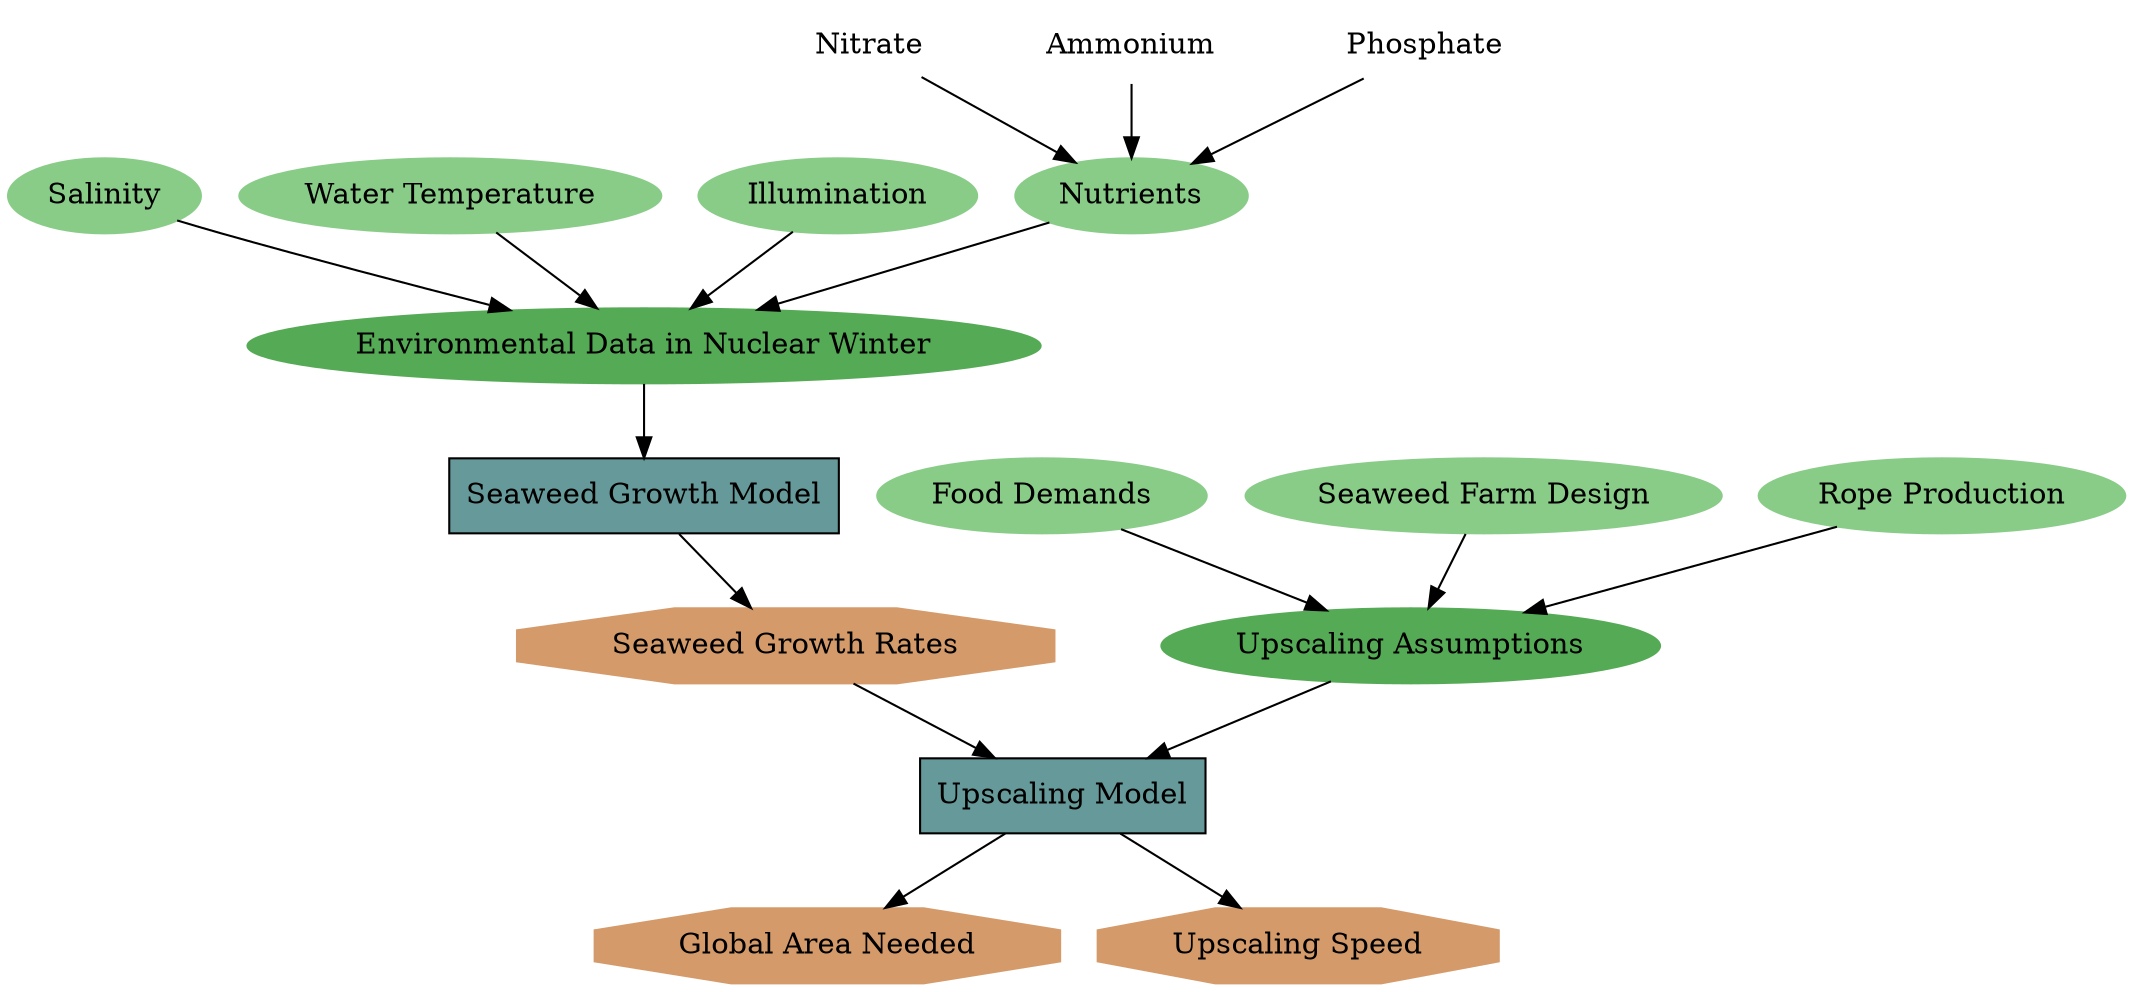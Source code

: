 digraph ModelOverview{
    // Inputs for the model
    salinity [label="Salinity", style="filled", color="#88CC88"];
    temperature [label="Water Temperature", style="filled", color="#88CC88"];
    illumination [label="Illumination", style="filled", color="#88CC88"];
    nutrients [label="Nutrients", style="filled", color="#88CC88"];
    // link nutrients
    nitrate [label="Nitrate",style="filled", color="white"];
    ammonium [label="Ammonium",style="filled", color="white"];
    phosphate [label="Phosphate",style="filled", color="white"];
    // link nutrients to nutrients
    nitrate -> nutrients
    ammonium -> nutrients
    phosphate -> nutrients

    env_data [label="Environmental Data in Nuclear Winter", style="filled",color="#55AA55"];
    // link env_data to nutrients
    nutrients -> env_data;
    illumination -> env_data;
    temperature -> env_data;
    salinity -> env_data;

    // link env_data to the model
    model_growth [label="Seaweed Growth Model", shape=box, style="filled", fillcolor="#669999"];
    env_data -> model_growth;

    // Outputs of the model
    growth [label="Seaweed Growth Rates", shape=octagon, color="#D49A6A", style="filled"];
    // link growth to model
    model_growth -> growth;

    // link growth to upscaling model
    upscaling_model [label="Upscaling Model", shape=box, style="filled", fillcolor="#669999"];
    growth -> upscaling_model;

    // add additional data for the upscaling model
    food_demands [label="Food Demands", style="filled", color="#88CC88"];
    farm_design [label="Seaweed Farm Design", style="filled", color="#88CC88"];
    rope_production [label="Rope Production", style="filled", color="#88CC88"];
    assumptions [label="Upscaling Assumptions", style="filled",color="#55AA55"];
    food_demands -> assumptions;
    farm_design -> assumptions;
    rope_production -> assumptions;
    assumptions -> upscaling_model;

    // link upscaling model to the output
    area_needed [label="Global Area Needed", shape=octagon, color="#D49A6A", style="filled"];
    upscaling_model -> area_needed;
    upscaling_speed [label="Upscaling Speed", shape=octagon, color="#D49A6A", style="filled"];
    upscaling_model -> upscaling_speed;







}
